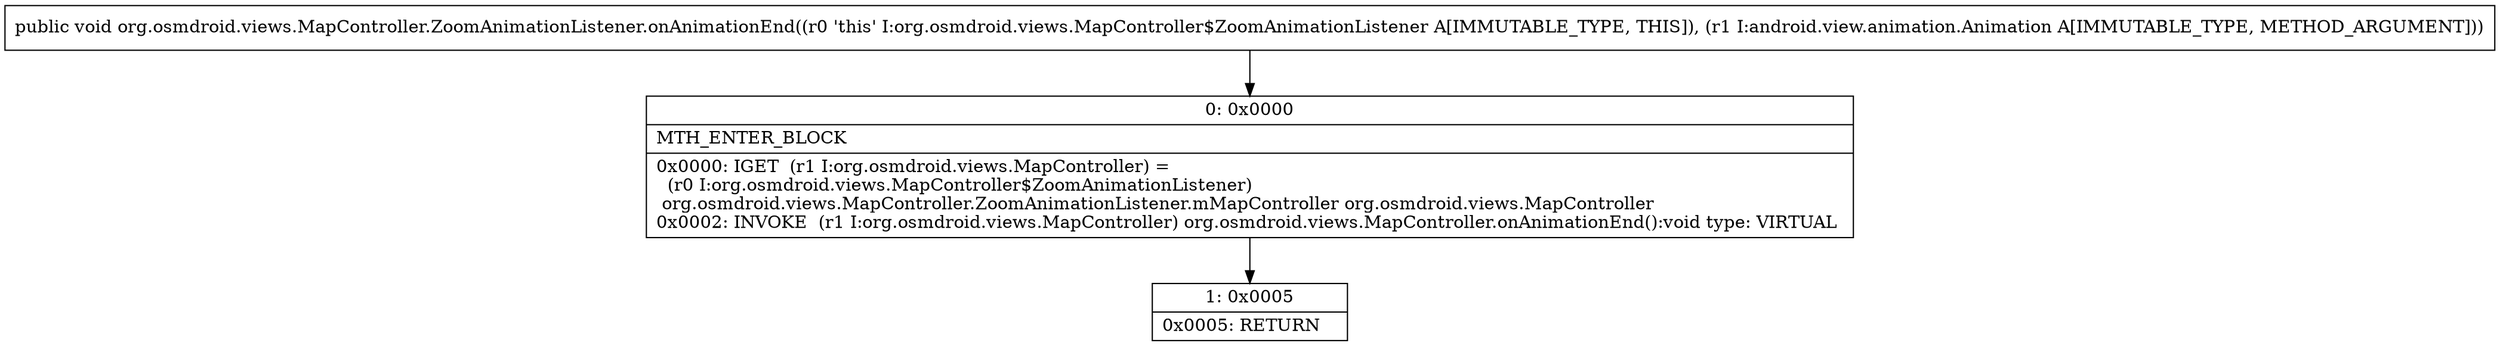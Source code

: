 digraph "CFG fororg.osmdroid.views.MapController.ZoomAnimationListener.onAnimationEnd(Landroid\/view\/animation\/Animation;)V" {
Node_0 [shape=record,label="{0\:\ 0x0000|MTH_ENTER_BLOCK\l|0x0000: IGET  (r1 I:org.osmdroid.views.MapController) = \l  (r0 I:org.osmdroid.views.MapController$ZoomAnimationListener)\l org.osmdroid.views.MapController.ZoomAnimationListener.mMapController org.osmdroid.views.MapController \l0x0002: INVOKE  (r1 I:org.osmdroid.views.MapController) org.osmdroid.views.MapController.onAnimationEnd():void type: VIRTUAL \l}"];
Node_1 [shape=record,label="{1\:\ 0x0005|0x0005: RETURN   \l}"];
MethodNode[shape=record,label="{public void org.osmdroid.views.MapController.ZoomAnimationListener.onAnimationEnd((r0 'this' I:org.osmdroid.views.MapController$ZoomAnimationListener A[IMMUTABLE_TYPE, THIS]), (r1 I:android.view.animation.Animation A[IMMUTABLE_TYPE, METHOD_ARGUMENT])) }"];
MethodNode -> Node_0;
Node_0 -> Node_1;
}

